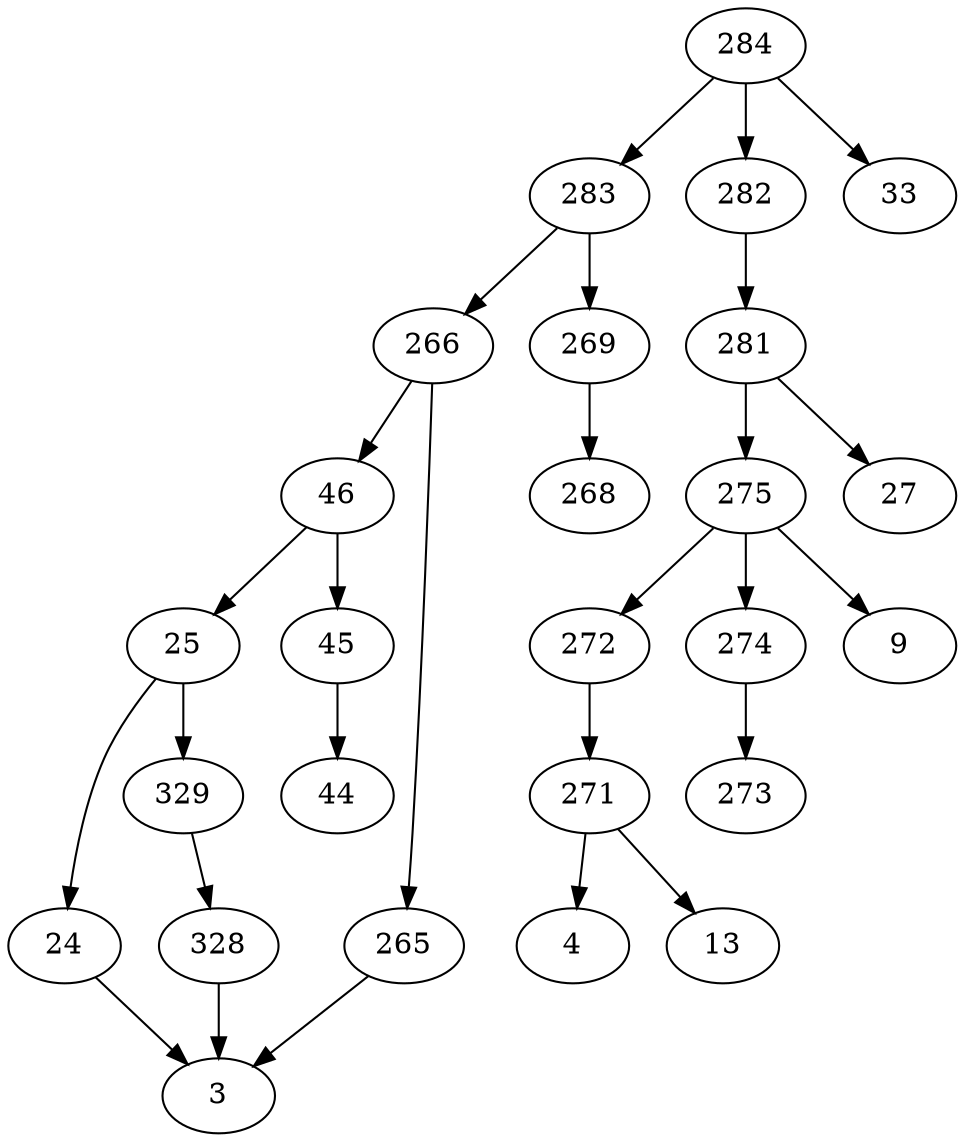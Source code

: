 digraph classic0{
271->4
271->13
272->271
274->273
275->272
275->274
275->9
24->3
25->329
25->24
46->25
46->45
45->44
281->27
281->275
283->266
283->269
282->281
284->33
284->283
284->282
266->46
266->265
265->3
269->268
328->3
329->328
}